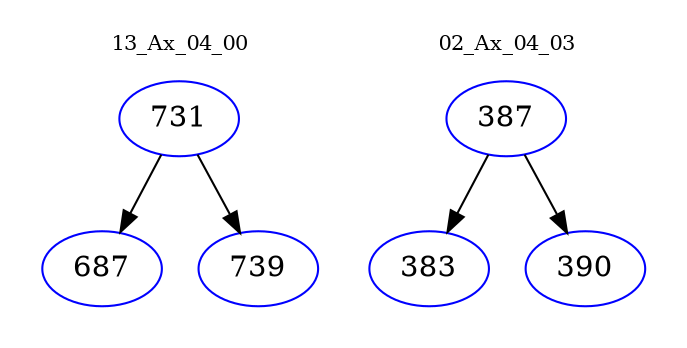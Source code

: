 digraph{
subgraph cluster_0 {
color = white
label = "13_Ax_04_00";
fontsize=10;
T0_731 [label="731", color="blue"]
T0_731 -> T0_687 [color="black"]
T0_687 [label="687", color="blue"]
T0_731 -> T0_739 [color="black"]
T0_739 [label="739", color="blue"]
}
subgraph cluster_1 {
color = white
label = "02_Ax_04_03";
fontsize=10;
T1_387 [label="387", color="blue"]
T1_387 -> T1_383 [color="black"]
T1_383 [label="383", color="blue"]
T1_387 -> T1_390 [color="black"]
T1_390 [label="390", color="blue"]
}
}
